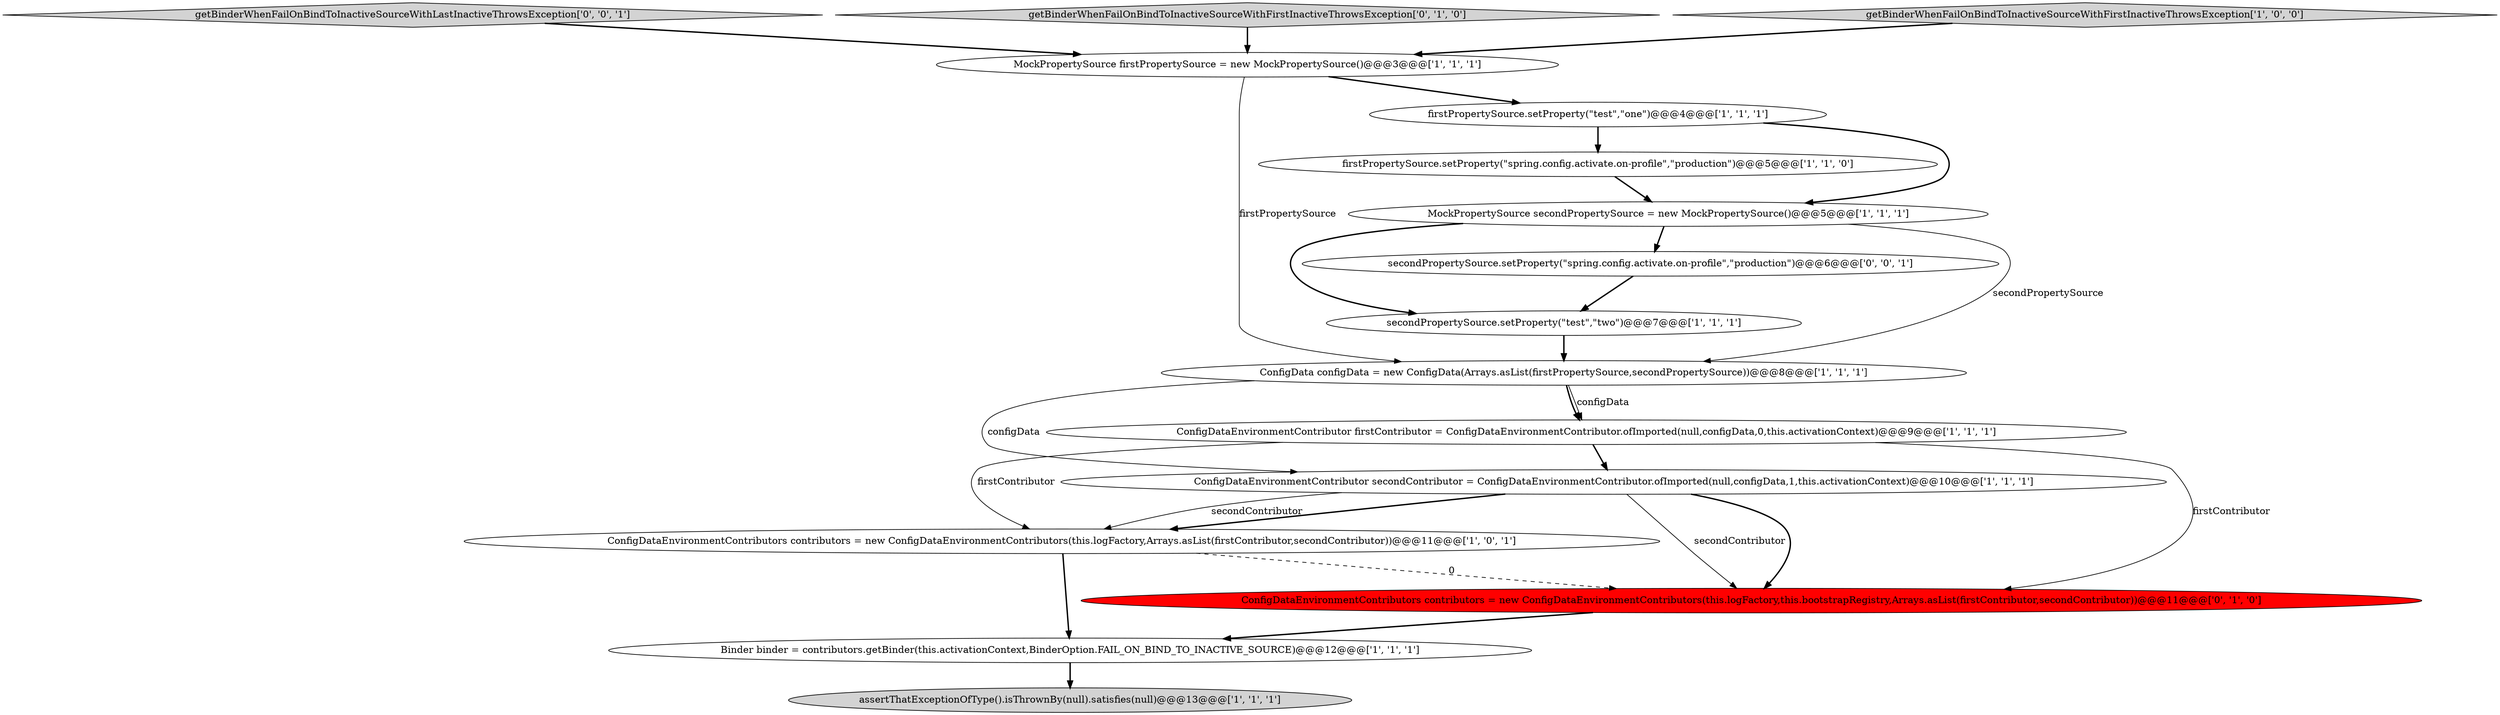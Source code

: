 digraph {
15 [style = filled, label = "getBinderWhenFailOnBindToInactiveSourceWithLastInactiveThrowsException['0', '0', '1']", fillcolor = lightgray, shape = diamond image = "AAA0AAABBB3BBB"];
10 [style = filled, label = "MockPropertySource firstPropertySource = new MockPropertySource()@@@3@@@['1', '1', '1']", fillcolor = white, shape = ellipse image = "AAA0AAABBB1BBB"];
12 [style = filled, label = "ConfigDataEnvironmentContributors contributors = new ConfigDataEnvironmentContributors(this.logFactory,this.bootstrapRegistry,Arrays.asList(firstContributor,secondContributor))@@@11@@@['0', '1', '0']", fillcolor = red, shape = ellipse image = "AAA1AAABBB2BBB"];
1 [style = filled, label = "ConfigDataEnvironmentContributors contributors = new ConfigDataEnvironmentContributors(this.logFactory,Arrays.asList(firstContributor,secondContributor))@@@11@@@['1', '0', '1']", fillcolor = white, shape = ellipse image = "AAA0AAABBB1BBB"];
14 [style = filled, label = "secondPropertySource.setProperty(\"spring.config.activate.on-profile\",\"production\")@@@6@@@['0', '0', '1']", fillcolor = white, shape = ellipse image = "AAA0AAABBB3BBB"];
7 [style = filled, label = "MockPropertySource secondPropertySource = new MockPropertySource()@@@5@@@['1', '1', '1']", fillcolor = white, shape = ellipse image = "AAA0AAABBB1BBB"];
3 [style = filled, label = "firstPropertySource.setProperty(\"spring.config.activate.on-profile\",\"production\")@@@5@@@['1', '1', '0']", fillcolor = white, shape = ellipse image = "AAA0AAABBB1BBB"];
6 [style = filled, label = "assertThatExceptionOfType().isThrownBy(null).satisfies(null)@@@13@@@['1', '1', '1']", fillcolor = lightgray, shape = ellipse image = "AAA0AAABBB1BBB"];
8 [style = filled, label = "ConfigDataEnvironmentContributor firstContributor = ConfigDataEnvironmentContributor.ofImported(null,configData,0,this.activationContext)@@@9@@@['1', '1', '1']", fillcolor = white, shape = ellipse image = "AAA0AAABBB1BBB"];
13 [style = filled, label = "getBinderWhenFailOnBindToInactiveSourceWithFirstInactiveThrowsException['0', '1', '0']", fillcolor = lightgray, shape = diamond image = "AAA0AAABBB2BBB"];
9 [style = filled, label = "getBinderWhenFailOnBindToInactiveSourceWithFirstInactiveThrowsException['1', '0', '0']", fillcolor = lightgray, shape = diamond image = "AAA0AAABBB1BBB"];
2 [style = filled, label = "ConfigDataEnvironmentContributor secondContributor = ConfigDataEnvironmentContributor.ofImported(null,configData,1,this.activationContext)@@@10@@@['1', '1', '1']", fillcolor = white, shape = ellipse image = "AAA0AAABBB1BBB"];
11 [style = filled, label = "Binder binder = contributors.getBinder(this.activationContext,BinderOption.FAIL_ON_BIND_TO_INACTIVE_SOURCE)@@@12@@@['1', '1', '1']", fillcolor = white, shape = ellipse image = "AAA0AAABBB1BBB"];
0 [style = filled, label = "ConfigData configData = new ConfigData(Arrays.asList(firstPropertySource,secondPropertySource))@@@8@@@['1', '1', '1']", fillcolor = white, shape = ellipse image = "AAA0AAABBB1BBB"];
5 [style = filled, label = "secondPropertySource.setProperty(\"test\",\"two\")@@@7@@@['1', '1', '1']", fillcolor = white, shape = ellipse image = "AAA0AAABBB1BBB"];
4 [style = filled, label = "firstPropertySource.setProperty(\"test\",\"one\")@@@4@@@['1', '1', '1']", fillcolor = white, shape = ellipse image = "AAA0AAABBB1BBB"];
13->10 [style = bold, label=""];
4->3 [style = bold, label=""];
15->10 [style = bold, label=""];
2->12 [style = solid, label="secondContributor"];
2->1 [style = bold, label=""];
0->8 [style = solid, label="configData"];
11->6 [style = bold, label=""];
12->11 [style = bold, label=""];
9->10 [style = bold, label=""];
4->7 [style = bold, label=""];
2->12 [style = bold, label=""];
1->11 [style = bold, label=""];
7->14 [style = bold, label=""];
8->1 [style = solid, label="firstContributor"];
1->12 [style = dashed, label="0"];
7->5 [style = bold, label=""];
5->0 [style = bold, label=""];
3->7 [style = bold, label=""];
8->2 [style = bold, label=""];
0->8 [style = bold, label=""];
10->4 [style = bold, label=""];
7->0 [style = solid, label="secondPropertySource"];
2->1 [style = solid, label="secondContributor"];
0->2 [style = solid, label="configData"];
10->0 [style = solid, label="firstPropertySource"];
8->12 [style = solid, label="firstContributor"];
14->5 [style = bold, label=""];
}
